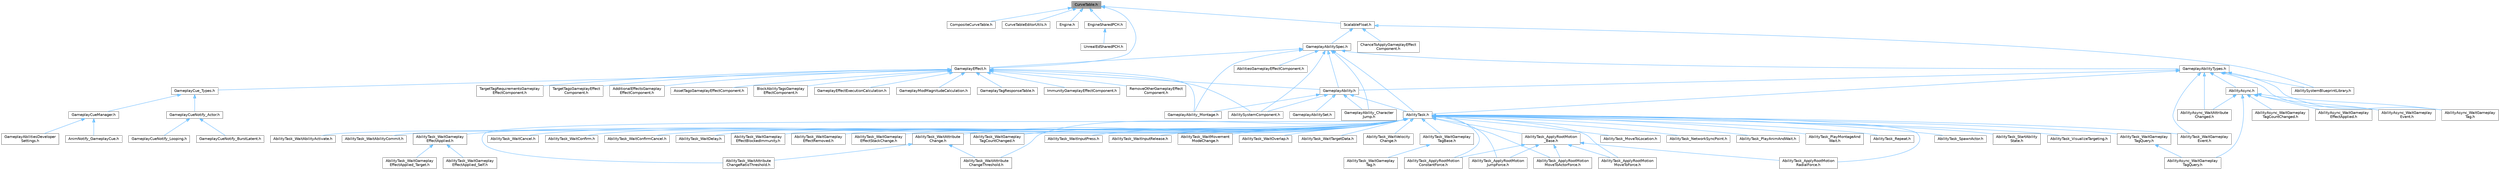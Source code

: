 digraph "CurveTable.h"
{
 // INTERACTIVE_SVG=YES
 // LATEX_PDF_SIZE
  bgcolor="transparent";
  edge [fontname=Helvetica,fontsize=10,labelfontname=Helvetica,labelfontsize=10];
  node [fontname=Helvetica,fontsize=10,shape=box,height=0.2,width=0.4];
  Node1 [id="Node000001",label="CurveTable.h",height=0.2,width=0.4,color="gray40", fillcolor="grey60", style="filled", fontcolor="black",tooltip=" "];
  Node1 -> Node2 [id="edge1_Node000001_Node000002",dir="back",color="steelblue1",style="solid",tooltip=" "];
  Node2 [id="Node000002",label="CompositeCurveTable.h",height=0.2,width=0.4,color="grey40", fillcolor="white", style="filled",URL="$db/d66/CompositeCurveTable_8h.html",tooltip=" "];
  Node1 -> Node3 [id="edge2_Node000001_Node000003",dir="back",color="steelblue1",style="solid",tooltip=" "];
  Node3 [id="Node000003",label="CurveTableEditorUtils.h",height=0.2,width=0.4,color="grey40", fillcolor="white", style="filled",URL="$d5/dac/CurveTableEditorUtils_8h.html",tooltip=" "];
  Node1 -> Node4 [id="edge3_Node000001_Node000004",dir="back",color="steelblue1",style="solid",tooltip=" "];
  Node4 [id="Node000004",label="Engine.h",height=0.2,width=0.4,color="grey40", fillcolor="white", style="filled",URL="$d1/d34/Public_2Engine_8h.html",tooltip=" "];
  Node1 -> Node5 [id="edge4_Node000001_Node000005",dir="back",color="steelblue1",style="solid",tooltip=" "];
  Node5 [id="Node000005",label="EngineSharedPCH.h",height=0.2,width=0.4,color="grey40", fillcolor="white", style="filled",URL="$dc/dbb/EngineSharedPCH_8h.html",tooltip=" "];
  Node5 -> Node6 [id="edge5_Node000005_Node000006",dir="back",color="steelblue1",style="solid",tooltip=" "];
  Node6 [id="Node000006",label="UnrealEdSharedPCH.h",height=0.2,width=0.4,color="grey40", fillcolor="white", style="filled",URL="$d1/de6/UnrealEdSharedPCH_8h.html",tooltip=" "];
  Node1 -> Node7 [id="edge6_Node000001_Node000007",dir="back",color="steelblue1",style="solid",tooltip=" "];
  Node7 [id="Node000007",label="GameplayEffect.h",height=0.2,width=0.4,color="grey40", fillcolor="white", style="filled",URL="$d4/d15/GameplayEffect_8h.html",tooltip=" "];
  Node7 -> Node8 [id="edge7_Node000007_Node000008",dir="back",color="steelblue1",style="solid",tooltip=" "];
  Node8 [id="Node000008",label="AbilitySystemComponent.h",height=0.2,width=0.4,color="grey40", fillcolor="white", style="filled",URL="$d0/da3/AbilitySystemComponent_8h.html",tooltip=" "];
  Node7 -> Node9 [id="edge8_Node000007_Node000009",dir="back",color="steelblue1",style="solid",tooltip=" "];
  Node9 [id="Node000009",label="AdditionalEffectsGameplay\lEffectComponent.h",height=0.2,width=0.4,color="grey40", fillcolor="white", style="filled",URL="$d5/dd7/AdditionalEffectsGameplayEffectComponent_8h.html",tooltip=" "];
  Node7 -> Node10 [id="edge9_Node000007_Node000010",dir="back",color="steelblue1",style="solid",tooltip=" "];
  Node10 [id="Node000010",label="AssetTagsGameplayEffectComponent.h",height=0.2,width=0.4,color="grey40", fillcolor="white", style="filled",URL="$df/d29/AssetTagsGameplayEffectComponent_8h.html",tooltip=" "];
  Node7 -> Node11 [id="edge10_Node000007_Node000011",dir="back",color="steelblue1",style="solid",tooltip=" "];
  Node11 [id="Node000011",label="BlockAbilityTagsGameplay\lEffectComponent.h",height=0.2,width=0.4,color="grey40", fillcolor="white", style="filled",URL="$d3/dad/BlockAbilityTagsGameplayEffectComponent_8h.html",tooltip=" "];
  Node7 -> Node12 [id="edge11_Node000007_Node000012",dir="back",color="steelblue1",style="solid",tooltip=" "];
  Node12 [id="Node000012",label="GameplayAbility.h",height=0.2,width=0.4,color="grey40", fillcolor="white", style="filled",URL="$dc/d44/GameplayAbility_8h.html",tooltip=" "];
  Node12 -> Node8 [id="edge12_Node000012_Node000008",dir="back",color="steelblue1",style="solid",tooltip=" "];
  Node12 -> Node13 [id="edge13_Node000012_Node000013",dir="back",color="steelblue1",style="solid",tooltip=" "];
  Node13 [id="Node000013",label="AbilityTask.h",height=0.2,width=0.4,color="grey40", fillcolor="white", style="filled",URL="$d2/d8e/AbilityTask_8h.html",tooltip=" "];
  Node13 -> Node14 [id="edge14_Node000013_Node000014",dir="back",color="steelblue1",style="solid",tooltip=" "];
  Node14 [id="Node000014",label="AbilityTask_ApplyRootMotion\lConstantForce.h",height=0.2,width=0.4,color="grey40", fillcolor="white", style="filled",URL="$d0/de8/AbilityTask__ApplyRootMotionConstantForce_8h.html",tooltip=" "];
  Node13 -> Node15 [id="edge15_Node000013_Node000015",dir="back",color="steelblue1",style="solid",tooltip=" "];
  Node15 [id="Node000015",label="AbilityTask_ApplyRootMotion\lJumpForce.h",height=0.2,width=0.4,color="grey40", fillcolor="white", style="filled",URL="$d7/db6/AbilityTask__ApplyRootMotionJumpForce_8h.html",tooltip=" "];
  Node13 -> Node16 [id="edge16_Node000013_Node000016",dir="back",color="steelblue1",style="solid",tooltip=" "];
  Node16 [id="Node000016",label="AbilityTask_ApplyRootMotion\lMoveToActorForce.h",height=0.2,width=0.4,color="grey40", fillcolor="white", style="filled",URL="$d5/de3/AbilityTask__ApplyRootMotionMoveToActorForce_8h.html",tooltip=" "];
  Node13 -> Node17 [id="edge17_Node000013_Node000017",dir="back",color="steelblue1",style="solid",tooltip=" "];
  Node17 [id="Node000017",label="AbilityTask_ApplyRootMotion\lMoveToForce.h",height=0.2,width=0.4,color="grey40", fillcolor="white", style="filled",URL="$d3/dc3/AbilityTask__ApplyRootMotionMoveToForce_8h.html",tooltip=" "];
  Node13 -> Node18 [id="edge18_Node000013_Node000018",dir="back",color="steelblue1",style="solid",tooltip=" "];
  Node18 [id="Node000018",label="AbilityTask_ApplyRootMotion\lRadialForce.h",height=0.2,width=0.4,color="grey40", fillcolor="white", style="filled",URL="$da/d06/AbilityTask__ApplyRootMotionRadialForce_8h.html",tooltip=" "];
  Node13 -> Node19 [id="edge19_Node000013_Node000019",dir="back",color="steelblue1",style="solid",tooltip=" "];
  Node19 [id="Node000019",label="AbilityTask_ApplyRootMotion\l_Base.h",height=0.2,width=0.4,color="grey40", fillcolor="white", style="filled",URL="$d8/d7d/AbilityTask__ApplyRootMotion__Base_8h.html",tooltip=" "];
  Node19 -> Node14 [id="edge20_Node000019_Node000014",dir="back",color="steelblue1",style="solid",tooltip=" "];
  Node19 -> Node15 [id="edge21_Node000019_Node000015",dir="back",color="steelblue1",style="solid",tooltip=" "];
  Node19 -> Node16 [id="edge22_Node000019_Node000016",dir="back",color="steelblue1",style="solid",tooltip=" "];
  Node19 -> Node17 [id="edge23_Node000019_Node000017",dir="back",color="steelblue1",style="solid",tooltip=" "];
  Node19 -> Node18 [id="edge24_Node000019_Node000018",dir="back",color="steelblue1",style="solid",tooltip=" "];
  Node13 -> Node20 [id="edge25_Node000013_Node000020",dir="back",color="steelblue1",style="solid",tooltip=" "];
  Node20 [id="Node000020",label="AbilityTask_MoveToLocation.h",height=0.2,width=0.4,color="grey40", fillcolor="white", style="filled",URL="$da/d8d/AbilityTask__MoveToLocation_8h.html",tooltip=" "];
  Node13 -> Node21 [id="edge26_Node000013_Node000021",dir="back",color="steelblue1",style="solid",tooltip=" "];
  Node21 [id="Node000021",label="AbilityTask_NetworkSyncPoint.h",height=0.2,width=0.4,color="grey40", fillcolor="white", style="filled",URL="$dc/d62/AbilityTask__NetworkSyncPoint_8h.html",tooltip=" "];
  Node13 -> Node22 [id="edge27_Node000013_Node000022",dir="back",color="steelblue1",style="solid",tooltip=" "];
  Node22 [id="Node000022",label="AbilityTask_PlayAnimAndWait.h",height=0.2,width=0.4,color="grey40", fillcolor="white", style="filled",URL="$d4/d50/AbilityTask__PlayAnimAndWait_8h.html",tooltip=" "];
  Node13 -> Node23 [id="edge28_Node000013_Node000023",dir="back",color="steelblue1",style="solid",tooltip=" "];
  Node23 [id="Node000023",label="AbilityTask_PlayMontageAnd\lWait.h",height=0.2,width=0.4,color="grey40", fillcolor="white", style="filled",URL="$de/d05/AbilityTask__PlayMontageAndWait_8h.html",tooltip=" "];
  Node13 -> Node24 [id="edge29_Node000013_Node000024",dir="back",color="steelblue1",style="solid",tooltip=" "];
  Node24 [id="Node000024",label="AbilityTask_Repeat.h",height=0.2,width=0.4,color="grey40", fillcolor="white", style="filled",URL="$da/d7d/AbilityTask__Repeat_8h.html",tooltip=" "];
  Node13 -> Node25 [id="edge30_Node000013_Node000025",dir="back",color="steelblue1",style="solid",tooltip=" "];
  Node25 [id="Node000025",label="AbilityTask_SpawnActor.h",height=0.2,width=0.4,color="grey40", fillcolor="white", style="filled",URL="$dc/d97/AbilityTask__SpawnActor_8h.html",tooltip=" "];
  Node13 -> Node26 [id="edge31_Node000013_Node000026",dir="back",color="steelblue1",style="solid",tooltip=" "];
  Node26 [id="Node000026",label="AbilityTask_StartAbility\lState.h",height=0.2,width=0.4,color="grey40", fillcolor="white", style="filled",URL="$db/d91/AbilityTask__StartAbilityState_8h.html",tooltip=" "];
  Node13 -> Node27 [id="edge32_Node000013_Node000027",dir="back",color="steelblue1",style="solid",tooltip=" "];
  Node27 [id="Node000027",label="AbilityTask_VisualizeTargeting.h",height=0.2,width=0.4,color="grey40", fillcolor="white", style="filled",URL="$df/dbd/AbilityTask__VisualizeTargeting_8h.html",tooltip=" "];
  Node13 -> Node28 [id="edge33_Node000013_Node000028",dir="back",color="steelblue1",style="solid",tooltip=" "];
  Node28 [id="Node000028",label="AbilityTask_WaitAbilityActivate.h",height=0.2,width=0.4,color="grey40", fillcolor="white", style="filled",URL="$db/da3/AbilityTask__WaitAbilityActivate_8h.html",tooltip=" "];
  Node13 -> Node29 [id="edge34_Node000013_Node000029",dir="back",color="steelblue1",style="solid",tooltip=" "];
  Node29 [id="Node000029",label="AbilityTask_WaitAbilityCommit.h",height=0.2,width=0.4,color="grey40", fillcolor="white", style="filled",URL="$de/de8/AbilityTask__WaitAbilityCommit_8h.html",tooltip=" "];
  Node13 -> Node30 [id="edge35_Node000013_Node000030",dir="back",color="steelblue1",style="solid",tooltip=" "];
  Node30 [id="Node000030",label="AbilityTask_WaitAttribute\lChange.h",height=0.2,width=0.4,color="grey40", fillcolor="white", style="filled",URL="$dd/d60/AbilityTask__WaitAttributeChange_8h.html",tooltip=" "];
  Node30 -> Node31 [id="edge36_Node000030_Node000031",dir="back",color="steelblue1",style="solid",tooltip=" "];
  Node31 [id="Node000031",label="AbilityTask_WaitAttribute\lChangeRatioThreshold.h",height=0.2,width=0.4,color="grey40", fillcolor="white", style="filled",URL="$de/d5e/AbilityTask__WaitAttributeChangeRatioThreshold_8h.html",tooltip=" "];
  Node30 -> Node32 [id="edge37_Node000030_Node000032",dir="back",color="steelblue1",style="solid",tooltip=" "];
  Node32 [id="Node000032",label="AbilityTask_WaitAttribute\lChangeThreshold.h",height=0.2,width=0.4,color="grey40", fillcolor="white", style="filled",URL="$db/d3e/AbilityTask__WaitAttributeChangeThreshold_8h.html",tooltip=" "];
  Node13 -> Node31 [id="edge38_Node000013_Node000031",dir="back",color="steelblue1",style="solid",tooltip=" "];
  Node13 -> Node32 [id="edge39_Node000013_Node000032",dir="back",color="steelblue1",style="solid",tooltip=" "];
  Node13 -> Node33 [id="edge40_Node000013_Node000033",dir="back",color="steelblue1",style="solid",tooltip=" "];
  Node33 [id="Node000033",label="AbilityTask_WaitCancel.h",height=0.2,width=0.4,color="grey40", fillcolor="white", style="filled",URL="$dc/d16/AbilityTask__WaitCancel_8h.html",tooltip=" "];
  Node13 -> Node34 [id="edge41_Node000013_Node000034",dir="back",color="steelblue1",style="solid",tooltip=" "];
  Node34 [id="Node000034",label="AbilityTask_WaitConfirm.h",height=0.2,width=0.4,color="grey40", fillcolor="white", style="filled",URL="$d3/d4f/AbilityTask__WaitConfirm_8h.html",tooltip=" "];
  Node13 -> Node35 [id="edge42_Node000013_Node000035",dir="back",color="steelblue1",style="solid",tooltip=" "];
  Node35 [id="Node000035",label="AbilityTask_WaitConfirmCancel.h",height=0.2,width=0.4,color="grey40", fillcolor="white", style="filled",URL="$de/d88/AbilityTask__WaitConfirmCancel_8h.html",tooltip=" "];
  Node13 -> Node36 [id="edge43_Node000013_Node000036",dir="back",color="steelblue1",style="solid",tooltip=" "];
  Node36 [id="Node000036",label="AbilityTask_WaitDelay.h",height=0.2,width=0.4,color="grey40", fillcolor="white", style="filled",URL="$dc/d63/AbilityTask__WaitDelay_8h.html",tooltip=" "];
  Node13 -> Node37 [id="edge44_Node000013_Node000037",dir="back",color="steelblue1",style="solid",tooltip=" "];
  Node37 [id="Node000037",label="AbilityTask_WaitGameplay\lEffectApplied.h",height=0.2,width=0.4,color="grey40", fillcolor="white", style="filled",URL="$d8/dfe/AbilityTask__WaitGameplayEffectApplied_8h.html",tooltip=" "];
  Node37 -> Node38 [id="edge45_Node000037_Node000038",dir="back",color="steelblue1",style="solid",tooltip=" "];
  Node38 [id="Node000038",label="AbilityTask_WaitGameplay\lEffectApplied_Self.h",height=0.2,width=0.4,color="grey40", fillcolor="white", style="filled",URL="$d0/d01/AbilityTask__WaitGameplayEffectApplied__Self_8h.html",tooltip=" "];
  Node37 -> Node39 [id="edge46_Node000037_Node000039",dir="back",color="steelblue1",style="solid",tooltip=" "];
  Node39 [id="Node000039",label="AbilityTask_WaitGameplay\lEffectApplied_Target.h",height=0.2,width=0.4,color="grey40", fillcolor="white", style="filled",URL="$db/dc4/AbilityTask__WaitGameplayEffectApplied__Target_8h.html",tooltip=" "];
  Node13 -> Node40 [id="edge47_Node000013_Node000040",dir="back",color="steelblue1",style="solid",tooltip=" "];
  Node40 [id="Node000040",label="AbilityTask_WaitGameplay\lEffectBlockedImmunity.h",height=0.2,width=0.4,color="grey40", fillcolor="white", style="filled",URL="$d4/d24/AbilityTask__WaitGameplayEffectBlockedImmunity_8h.html",tooltip=" "];
  Node13 -> Node41 [id="edge48_Node000013_Node000041",dir="back",color="steelblue1",style="solid",tooltip=" "];
  Node41 [id="Node000041",label="AbilityTask_WaitGameplay\lEffectRemoved.h",height=0.2,width=0.4,color="grey40", fillcolor="white", style="filled",URL="$d1/da9/AbilityTask__WaitGameplayEffectRemoved_8h.html",tooltip=" "];
  Node13 -> Node42 [id="edge49_Node000013_Node000042",dir="back",color="steelblue1",style="solid",tooltip=" "];
  Node42 [id="Node000042",label="AbilityTask_WaitGameplay\lEffectStackChange.h",height=0.2,width=0.4,color="grey40", fillcolor="white", style="filled",URL="$de/db3/AbilityTask__WaitGameplayEffectStackChange_8h.html",tooltip=" "];
  Node13 -> Node43 [id="edge50_Node000013_Node000043",dir="back",color="steelblue1",style="solid",tooltip=" "];
  Node43 [id="Node000043",label="AbilityTask_WaitGameplay\lEvent.h",height=0.2,width=0.4,color="grey40", fillcolor="white", style="filled",URL="$dc/db8/AbilityTask__WaitGameplayEvent_8h.html",tooltip=" "];
  Node13 -> Node44 [id="edge51_Node000013_Node000044",dir="back",color="steelblue1",style="solid",tooltip=" "];
  Node44 [id="Node000044",label="AbilityTask_WaitGameplay\lTagBase.h",height=0.2,width=0.4,color="grey40", fillcolor="white", style="filled",URL="$d8/dd0/AbilityTask__WaitGameplayTagBase_8h.html",tooltip=" "];
  Node44 -> Node45 [id="edge52_Node000044_Node000045",dir="back",color="steelblue1",style="solid",tooltip=" "];
  Node45 [id="Node000045",label="AbilityTask_WaitGameplay\lTag.h",height=0.2,width=0.4,color="grey40", fillcolor="white", style="filled",URL="$d3/d4f/AbilityTask__WaitGameplayTag_8h.html",tooltip=" "];
  Node13 -> Node46 [id="edge53_Node000013_Node000046",dir="back",color="steelblue1",style="solid",tooltip=" "];
  Node46 [id="Node000046",label="AbilityTask_WaitGameplay\lTagCountChanged.h",height=0.2,width=0.4,color="grey40", fillcolor="white", style="filled",URL="$dd/d55/AbilityTask__WaitGameplayTagCountChanged_8h.html",tooltip=" "];
  Node13 -> Node47 [id="edge54_Node000013_Node000047",dir="back",color="steelblue1",style="solid",tooltip=" "];
  Node47 [id="Node000047",label="AbilityTask_WaitGameplay\lTagQuery.h",height=0.2,width=0.4,color="grey40", fillcolor="white", style="filled",URL="$d4/d7f/AbilityTask__WaitGameplayTagQuery_8h.html",tooltip=" "];
  Node47 -> Node48 [id="edge55_Node000047_Node000048",dir="back",color="steelblue1",style="solid",tooltip=" "];
  Node48 [id="Node000048",label="AbilityAsync_WaitGameplay\lTagQuery.h",height=0.2,width=0.4,color="grey40", fillcolor="white", style="filled",URL="$d5/d29/AbilityAsync__WaitGameplayTagQuery_8h.html",tooltip=" "];
  Node13 -> Node49 [id="edge56_Node000013_Node000049",dir="back",color="steelblue1",style="solid",tooltip=" "];
  Node49 [id="Node000049",label="AbilityTask_WaitInputPress.h",height=0.2,width=0.4,color="grey40", fillcolor="white", style="filled",URL="$d6/d00/AbilityTask__WaitInputPress_8h.html",tooltip=" "];
  Node13 -> Node50 [id="edge57_Node000013_Node000050",dir="back",color="steelblue1",style="solid",tooltip=" "];
  Node50 [id="Node000050",label="AbilityTask_WaitInputRelease.h",height=0.2,width=0.4,color="grey40", fillcolor="white", style="filled",URL="$d1/d89/AbilityTask__WaitInputRelease_8h.html",tooltip=" "];
  Node13 -> Node51 [id="edge58_Node000013_Node000051",dir="back",color="steelblue1",style="solid",tooltip=" "];
  Node51 [id="Node000051",label="AbilityTask_WaitMovement\lModeChange.h",height=0.2,width=0.4,color="grey40", fillcolor="white", style="filled",URL="$d9/df7/AbilityTask__WaitMovementModeChange_8h.html",tooltip=" "];
  Node13 -> Node52 [id="edge59_Node000013_Node000052",dir="back",color="steelblue1",style="solid",tooltip=" "];
  Node52 [id="Node000052",label="AbilityTask_WaitOverlap.h",height=0.2,width=0.4,color="grey40", fillcolor="white", style="filled",URL="$d9/dab/AbilityTask__WaitOverlap_8h.html",tooltip=" "];
  Node13 -> Node53 [id="edge60_Node000013_Node000053",dir="back",color="steelblue1",style="solid",tooltip=" "];
  Node53 [id="Node000053",label="AbilityTask_WaitTargetData.h",height=0.2,width=0.4,color="grey40", fillcolor="white", style="filled",URL="$d2/d40/AbilityTask__WaitTargetData_8h.html",tooltip=" "];
  Node13 -> Node54 [id="edge61_Node000013_Node000054",dir="back",color="steelblue1",style="solid",tooltip=" "];
  Node54 [id="Node000054",label="AbilityTask_WaitVelocity\lChange.h",height=0.2,width=0.4,color="grey40", fillcolor="white", style="filled",URL="$da/d38/AbilityTask__WaitVelocityChange_8h.html",tooltip=" "];
  Node12 -> Node55 [id="edge62_Node000012_Node000055",dir="back",color="steelblue1",style="solid",tooltip=" "];
  Node55 [id="Node000055",label="GameplayAbilitySet.h",height=0.2,width=0.4,color="grey40", fillcolor="white", style="filled",URL="$d5/d19/GameplayAbilitySet_8h.html",tooltip=" "];
  Node12 -> Node56 [id="edge63_Node000012_Node000056",dir="back",color="steelblue1",style="solid",tooltip=" "];
  Node56 [id="Node000056",label="GameplayAbility_Character\lJump.h",height=0.2,width=0.4,color="grey40", fillcolor="white", style="filled",URL="$d7/dd2/GameplayAbility__CharacterJump_8h.html",tooltip=" "];
  Node12 -> Node57 [id="edge64_Node000012_Node000057",dir="back",color="steelblue1",style="solid",tooltip=" "];
  Node57 [id="Node000057",label="GameplayAbility_Montage.h",height=0.2,width=0.4,color="grey40", fillcolor="white", style="filled",URL="$d6/d77/GameplayAbility__Montage_8h.html",tooltip=" "];
  Node7 -> Node57 [id="edge65_Node000007_Node000057",dir="back",color="steelblue1",style="solid",tooltip=" "];
  Node7 -> Node58 [id="edge66_Node000007_Node000058",dir="back",color="steelblue1",style="solid",tooltip=" "];
  Node58 [id="Node000058",label="GameplayCue_Types.h",height=0.2,width=0.4,color="grey40", fillcolor="white", style="filled",URL="$da/d67/GameplayCue__Types_8h.html",tooltip=" "];
  Node58 -> Node59 [id="edge67_Node000058_Node000059",dir="back",color="steelblue1",style="solid",tooltip=" "];
  Node59 [id="Node000059",label="GameplayCueManager.h",height=0.2,width=0.4,color="grey40", fillcolor="white", style="filled",URL="$d7/d4e/GameplayCueManager_8h.html",tooltip=" "];
  Node59 -> Node60 [id="edge68_Node000059_Node000060",dir="back",color="steelblue1",style="solid",tooltip=" "];
  Node60 [id="Node000060",label="AnimNotify_GameplayCue.h",height=0.2,width=0.4,color="grey40", fillcolor="white", style="filled",URL="$da/d48/AnimNotify__GameplayCue_8h.html",tooltip=" "];
  Node59 -> Node61 [id="edge69_Node000059_Node000061",dir="back",color="steelblue1",style="solid",tooltip=" "];
  Node61 [id="Node000061",label="GameplayAbilitiesDeveloper\lSettings.h",height=0.2,width=0.4,color="grey40", fillcolor="white", style="filled",URL="$d3/d55/GameplayAbilitiesDeveloperSettings_8h.html",tooltip=" "];
  Node58 -> Node62 [id="edge70_Node000058_Node000062",dir="back",color="steelblue1",style="solid",tooltip=" "];
  Node62 [id="Node000062",label="GameplayCueNotify_Actor.h",height=0.2,width=0.4,color="grey40", fillcolor="white", style="filled",URL="$df/d91/GameplayCueNotify__Actor_8h.html",tooltip=" "];
  Node62 -> Node63 [id="edge71_Node000062_Node000063",dir="back",color="steelblue1",style="solid",tooltip=" "];
  Node63 [id="Node000063",label="GameplayCueNotify_BurstLatent.h",height=0.2,width=0.4,color="grey40", fillcolor="white", style="filled",URL="$df/db0/GameplayCueNotify__BurstLatent_8h.html",tooltip=" "];
  Node62 -> Node64 [id="edge72_Node000062_Node000064",dir="back",color="steelblue1",style="solid",tooltip=" "];
  Node64 [id="Node000064",label="GameplayCueNotify_Looping.h",height=0.2,width=0.4,color="grey40", fillcolor="white", style="filled",URL="$d5/db4/GameplayCueNotify__Looping_8h.html",tooltip=" "];
  Node7 -> Node65 [id="edge73_Node000007_Node000065",dir="back",color="steelblue1",style="solid",tooltip=" "];
  Node65 [id="Node000065",label="GameplayEffectExecutionCalculation.h",height=0.2,width=0.4,color="grey40", fillcolor="white", style="filled",URL="$df/d9d/GameplayEffectExecutionCalculation_8h.html",tooltip=" "];
  Node7 -> Node66 [id="edge74_Node000007_Node000066",dir="back",color="steelblue1",style="solid",tooltip=" "];
  Node66 [id="Node000066",label="GameplayModMagnitudeCalculation.h",height=0.2,width=0.4,color="grey40", fillcolor="white", style="filled",URL="$dd/da6/GameplayModMagnitudeCalculation_8h.html",tooltip=" "];
  Node7 -> Node67 [id="edge75_Node000007_Node000067",dir="back",color="steelblue1",style="solid",tooltip=" "];
  Node67 [id="Node000067",label="GameplayTagResponseTable.h",height=0.2,width=0.4,color="grey40", fillcolor="white", style="filled",URL="$d1/d27/GameplayTagResponseTable_8h.html",tooltip=" "];
  Node7 -> Node68 [id="edge76_Node000007_Node000068",dir="back",color="steelblue1",style="solid",tooltip=" "];
  Node68 [id="Node000068",label="ImmunityGameplayEffectComponent.h",height=0.2,width=0.4,color="grey40", fillcolor="white", style="filled",URL="$d7/dae/ImmunityGameplayEffectComponent_8h.html",tooltip=" "];
  Node7 -> Node69 [id="edge77_Node000007_Node000069",dir="back",color="steelblue1",style="solid",tooltip=" "];
  Node69 [id="Node000069",label="RemoveOtherGameplayEffect\lComponent.h",height=0.2,width=0.4,color="grey40", fillcolor="white", style="filled",URL="$d8/da2/RemoveOtherGameplayEffectComponent_8h.html",tooltip=" "];
  Node7 -> Node70 [id="edge78_Node000007_Node000070",dir="back",color="steelblue1",style="solid",tooltip=" "];
  Node70 [id="Node000070",label="TargetTagRequirementsGameplay\lEffectComponent.h",height=0.2,width=0.4,color="grey40", fillcolor="white", style="filled",URL="$d3/df8/TargetTagRequirementsGameplayEffectComponent_8h.html",tooltip=" "];
  Node7 -> Node71 [id="edge79_Node000007_Node000071",dir="back",color="steelblue1",style="solid",tooltip=" "];
  Node71 [id="Node000071",label="TargetTagsGameplayEffect\lComponent.h",height=0.2,width=0.4,color="grey40", fillcolor="white", style="filled",URL="$d5/d2e/TargetTagsGameplayEffectComponent_8h.html",tooltip=" "];
  Node1 -> Node72 [id="edge80_Node000001_Node000072",dir="back",color="steelblue1",style="solid",tooltip=" "];
  Node72 [id="Node000072",label="ScalableFloat.h",height=0.2,width=0.4,color="grey40", fillcolor="white", style="filled",URL="$df/df3/ScalableFloat_8h.html",tooltip=" "];
  Node72 -> Node73 [id="edge81_Node000072_Node000073",dir="back",color="steelblue1",style="solid",tooltip=" "];
  Node73 [id="Node000073",label="AbilitySystemBlueprintLibrary.h",height=0.2,width=0.4,color="grey40", fillcolor="white", style="filled",URL="$d5/dd6/AbilitySystemBlueprintLibrary_8h.html",tooltip=" "];
  Node72 -> Node74 [id="edge82_Node000072_Node000074",dir="back",color="steelblue1",style="solid",tooltip=" "];
  Node74 [id="Node000074",label="ChanceToApplyGameplayEffect\lComponent.h",height=0.2,width=0.4,color="grey40", fillcolor="white", style="filled",URL="$d4/dd8/ChanceToApplyGameplayEffectComponent_8h.html",tooltip=" "];
  Node72 -> Node75 [id="edge83_Node000072_Node000075",dir="back",color="steelblue1",style="solid",tooltip=" "];
  Node75 [id="Node000075",label="GameplayAbilitySpec.h",height=0.2,width=0.4,color="grey40", fillcolor="white", style="filled",URL="$dd/daf/GameplayAbilitySpec_8h.html",tooltip=" "];
  Node75 -> Node76 [id="edge84_Node000075_Node000076",dir="back",color="steelblue1",style="solid",tooltip=" "];
  Node76 [id="Node000076",label="AbilitiesGameplayEffectComponent.h",height=0.2,width=0.4,color="grey40", fillcolor="white", style="filled",URL="$da/db0/AbilitiesGameplayEffectComponent_8h.html",tooltip=" "];
  Node75 -> Node8 [id="edge85_Node000075_Node000008",dir="back",color="steelblue1",style="solid",tooltip=" "];
  Node75 -> Node13 [id="edge86_Node000075_Node000013",dir="back",color="steelblue1",style="solid",tooltip=" "];
  Node75 -> Node12 [id="edge87_Node000075_Node000012",dir="back",color="steelblue1",style="solid",tooltip=" "];
  Node75 -> Node77 [id="edge88_Node000075_Node000077",dir="back",color="steelblue1",style="solid",tooltip=" "];
  Node77 [id="Node000077",label="GameplayAbilityTypes.h",height=0.2,width=0.4,color="grey40", fillcolor="white", style="filled",URL="$d1/dd9/GameplayAbilityTypes_8h.html",tooltip=" "];
  Node77 -> Node78 [id="edge89_Node000077_Node000078",dir="back",color="steelblue1",style="solid",tooltip=" "];
  Node78 [id="Node000078",label="AbilityAsync.h",height=0.2,width=0.4,color="grey40", fillcolor="white", style="filled",URL="$d8/dce/AbilityAsync_8h.html",tooltip=" "];
  Node78 -> Node79 [id="edge90_Node000078_Node000079",dir="back",color="steelblue1",style="solid",tooltip=" "];
  Node79 [id="Node000079",label="AbilityAsync_WaitAttribute\lChanged.h",height=0.2,width=0.4,color="grey40", fillcolor="white", style="filled",URL="$d8/d81/AbilityAsync__WaitAttributeChanged_8h.html",tooltip=" "];
  Node78 -> Node80 [id="edge91_Node000078_Node000080",dir="back",color="steelblue1",style="solid",tooltip=" "];
  Node80 [id="Node000080",label="AbilityAsync_WaitGameplay\lEffectApplied.h",height=0.2,width=0.4,color="grey40", fillcolor="white", style="filled",URL="$dd/d1a/AbilityAsync__WaitGameplayEffectApplied_8h.html",tooltip=" "];
  Node78 -> Node81 [id="edge92_Node000078_Node000081",dir="back",color="steelblue1",style="solid",tooltip=" "];
  Node81 [id="Node000081",label="AbilityAsync_WaitGameplay\lEvent.h",height=0.2,width=0.4,color="grey40", fillcolor="white", style="filled",URL="$d4/d2d/AbilityAsync__WaitGameplayEvent_8h.html",tooltip=" "];
  Node78 -> Node82 [id="edge93_Node000078_Node000082",dir="back",color="steelblue1",style="solid",tooltip=" "];
  Node82 [id="Node000082",label="AbilityAsync_WaitGameplay\lTag.h",height=0.2,width=0.4,color="grey40", fillcolor="white", style="filled",URL="$d8/dc5/AbilityAsync__WaitGameplayTag_8h.html",tooltip=" "];
  Node78 -> Node83 [id="edge94_Node000078_Node000083",dir="back",color="steelblue1",style="solid",tooltip=" "];
  Node83 [id="Node000083",label="AbilityAsync_WaitGameplay\lTagCountChanged.h",height=0.2,width=0.4,color="grey40", fillcolor="white", style="filled",URL="$d3/d03/AbilityAsync__WaitGameplayTagCountChanged_8h.html",tooltip=" "];
  Node78 -> Node48 [id="edge95_Node000078_Node000048",dir="back",color="steelblue1",style="solid",tooltip=" "];
  Node77 -> Node79 [id="edge96_Node000077_Node000079",dir="back",color="steelblue1",style="solid",tooltip=" "];
  Node77 -> Node81 [id="edge97_Node000077_Node000081",dir="back",color="steelblue1",style="solid",tooltip=" "];
  Node77 -> Node82 [id="edge98_Node000077_Node000082",dir="back",color="steelblue1",style="solid",tooltip=" "];
  Node77 -> Node73 [id="edge99_Node000077_Node000073",dir="back",color="steelblue1",style="solid",tooltip=" "];
  Node77 -> Node13 [id="edge100_Node000077_Node000013",dir="back",color="steelblue1",style="solid",tooltip=" "];
  Node77 -> Node43 [id="edge101_Node000077_Node000043",dir="back",color="steelblue1",style="solid",tooltip=" "];
  Node77 -> Node12 [id="edge102_Node000077_Node000012",dir="back",color="steelblue1",style="solid",tooltip=" "];
  Node75 -> Node56 [id="edge103_Node000075_Node000056",dir="back",color="steelblue1",style="solid",tooltip=" "];
  Node75 -> Node57 [id="edge104_Node000075_Node000057",dir="back",color="steelblue1",style="solid",tooltip=" "];
  Node75 -> Node7 [id="edge105_Node000075_Node000007",dir="back",color="steelblue1",style="solid",tooltip=" "];
}

